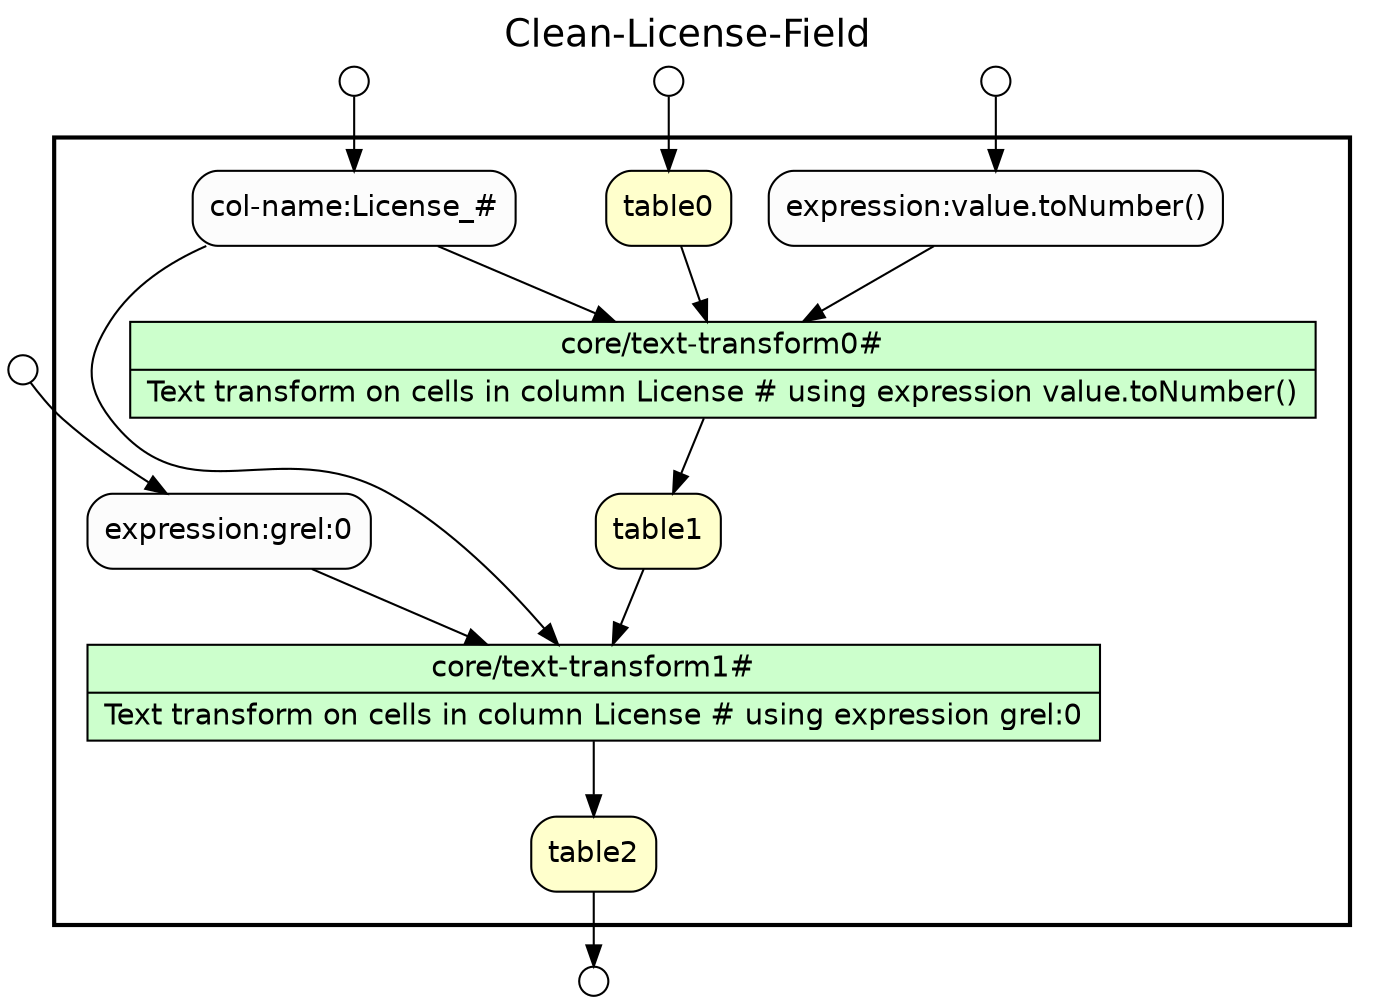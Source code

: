 /* Start of top-level graph */
digraph Workflow {
rankdir=TB

/* Title for graph */
fontname=Helvetica; fontsize=18; labelloc=t
label="Clean-License-Field"

/* Start of double cluster for drawing box around nodes in workflow */
subgraph cluster_workflow_box_outer { label=""; color=black; penwidth=2
subgraph cluster_workflow_box_inner { label=""; penwidth=0

/* Style for nodes representing atomic programs in workflow */
node[shape=box style=filled fillcolor="#CCFFCC" peripheries=1 fontname=Helvetica]

/* Nodes representing atomic programs in workflow */
"core/text-transform0#" [shape=record rankdir=LR label="{<f0> core/text-transform0# |<f1> Text transform on cells in column License # using expression value.toNumber()}"];
"core/text-transform1#" [shape=record rankdir=LR label="{<f0> core/text-transform1# |<f1> Text transform on cells in column License # using expression grel\:0}"];

/* Style for nodes representing non-parameter data channels in workflow */
node[shape=box style="rounded,filled" fillcolor="#FFFFCC" peripheries=1 fontname=Helvetica]

/* Nodes for non-parameter data channels in workflow */
table2
table0
table1

/* Style for nodes representing parameter channels in workflow */
node[shape=box style="rounded,filled" fillcolor="#FCFCFC" peripheries=1 fontname=Helvetica]

/* Nodes representing parameter channels in workflow */
"col-name:License_#"
"expression:value.toNumber()"
"expression:grel:0"

/* Edges representing connections between programs and channels */
"core/text-transform0#" -> table1
"col-name:License_#" -> "core/text-transform0#"
"expression:value.toNumber()" -> "core/text-transform0#"
table0 -> "core/text-transform0#"
"core/text-transform1#" -> table2
"col-name:License_#" -> "core/text-transform1#"
"expression:grel:0" -> "core/text-transform1#"
table1 -> "core/text-transform1#"

/* End of double cluster for drawing box around nodes in workflow */
}}

/* Style for nodes representing workflow input ports */
node[shape=circle style="rounded,filled" fillcolor="#FFFFFF" peripheries=1 fontname=Helvetica width=0.2]

/* Nodes representing workflow input ports */
"expression:value.toNumber()_input_port" [label=""]
"col-name:License_#_input_port" [label=""]
"expression:grel:0_input_port" [label=""]
table0_input_port [label=""]

/* Style for nodes representing workflow output ports */
node[shape=circle style="rounded,filled" fillcolor="#FFFFFF" peripheries=1 fontname=Helvetica width=0.2]

/* Nodes representing workflow output ports */
table2_output_port [label=""]

/* Edges from input ports to channels */
"expression:value.toNumber()_input_port" -> "expression:value.toNumber()"
"col-name:License_#_input_port" -> "col-name:License_#"
"expression:grel:0_input_port" -> "expression:grel:0"
table0_input_port -> table0

/* Edges from channels to output ports */
table2 -> table2_output_port

/* End of top-level graph */
}